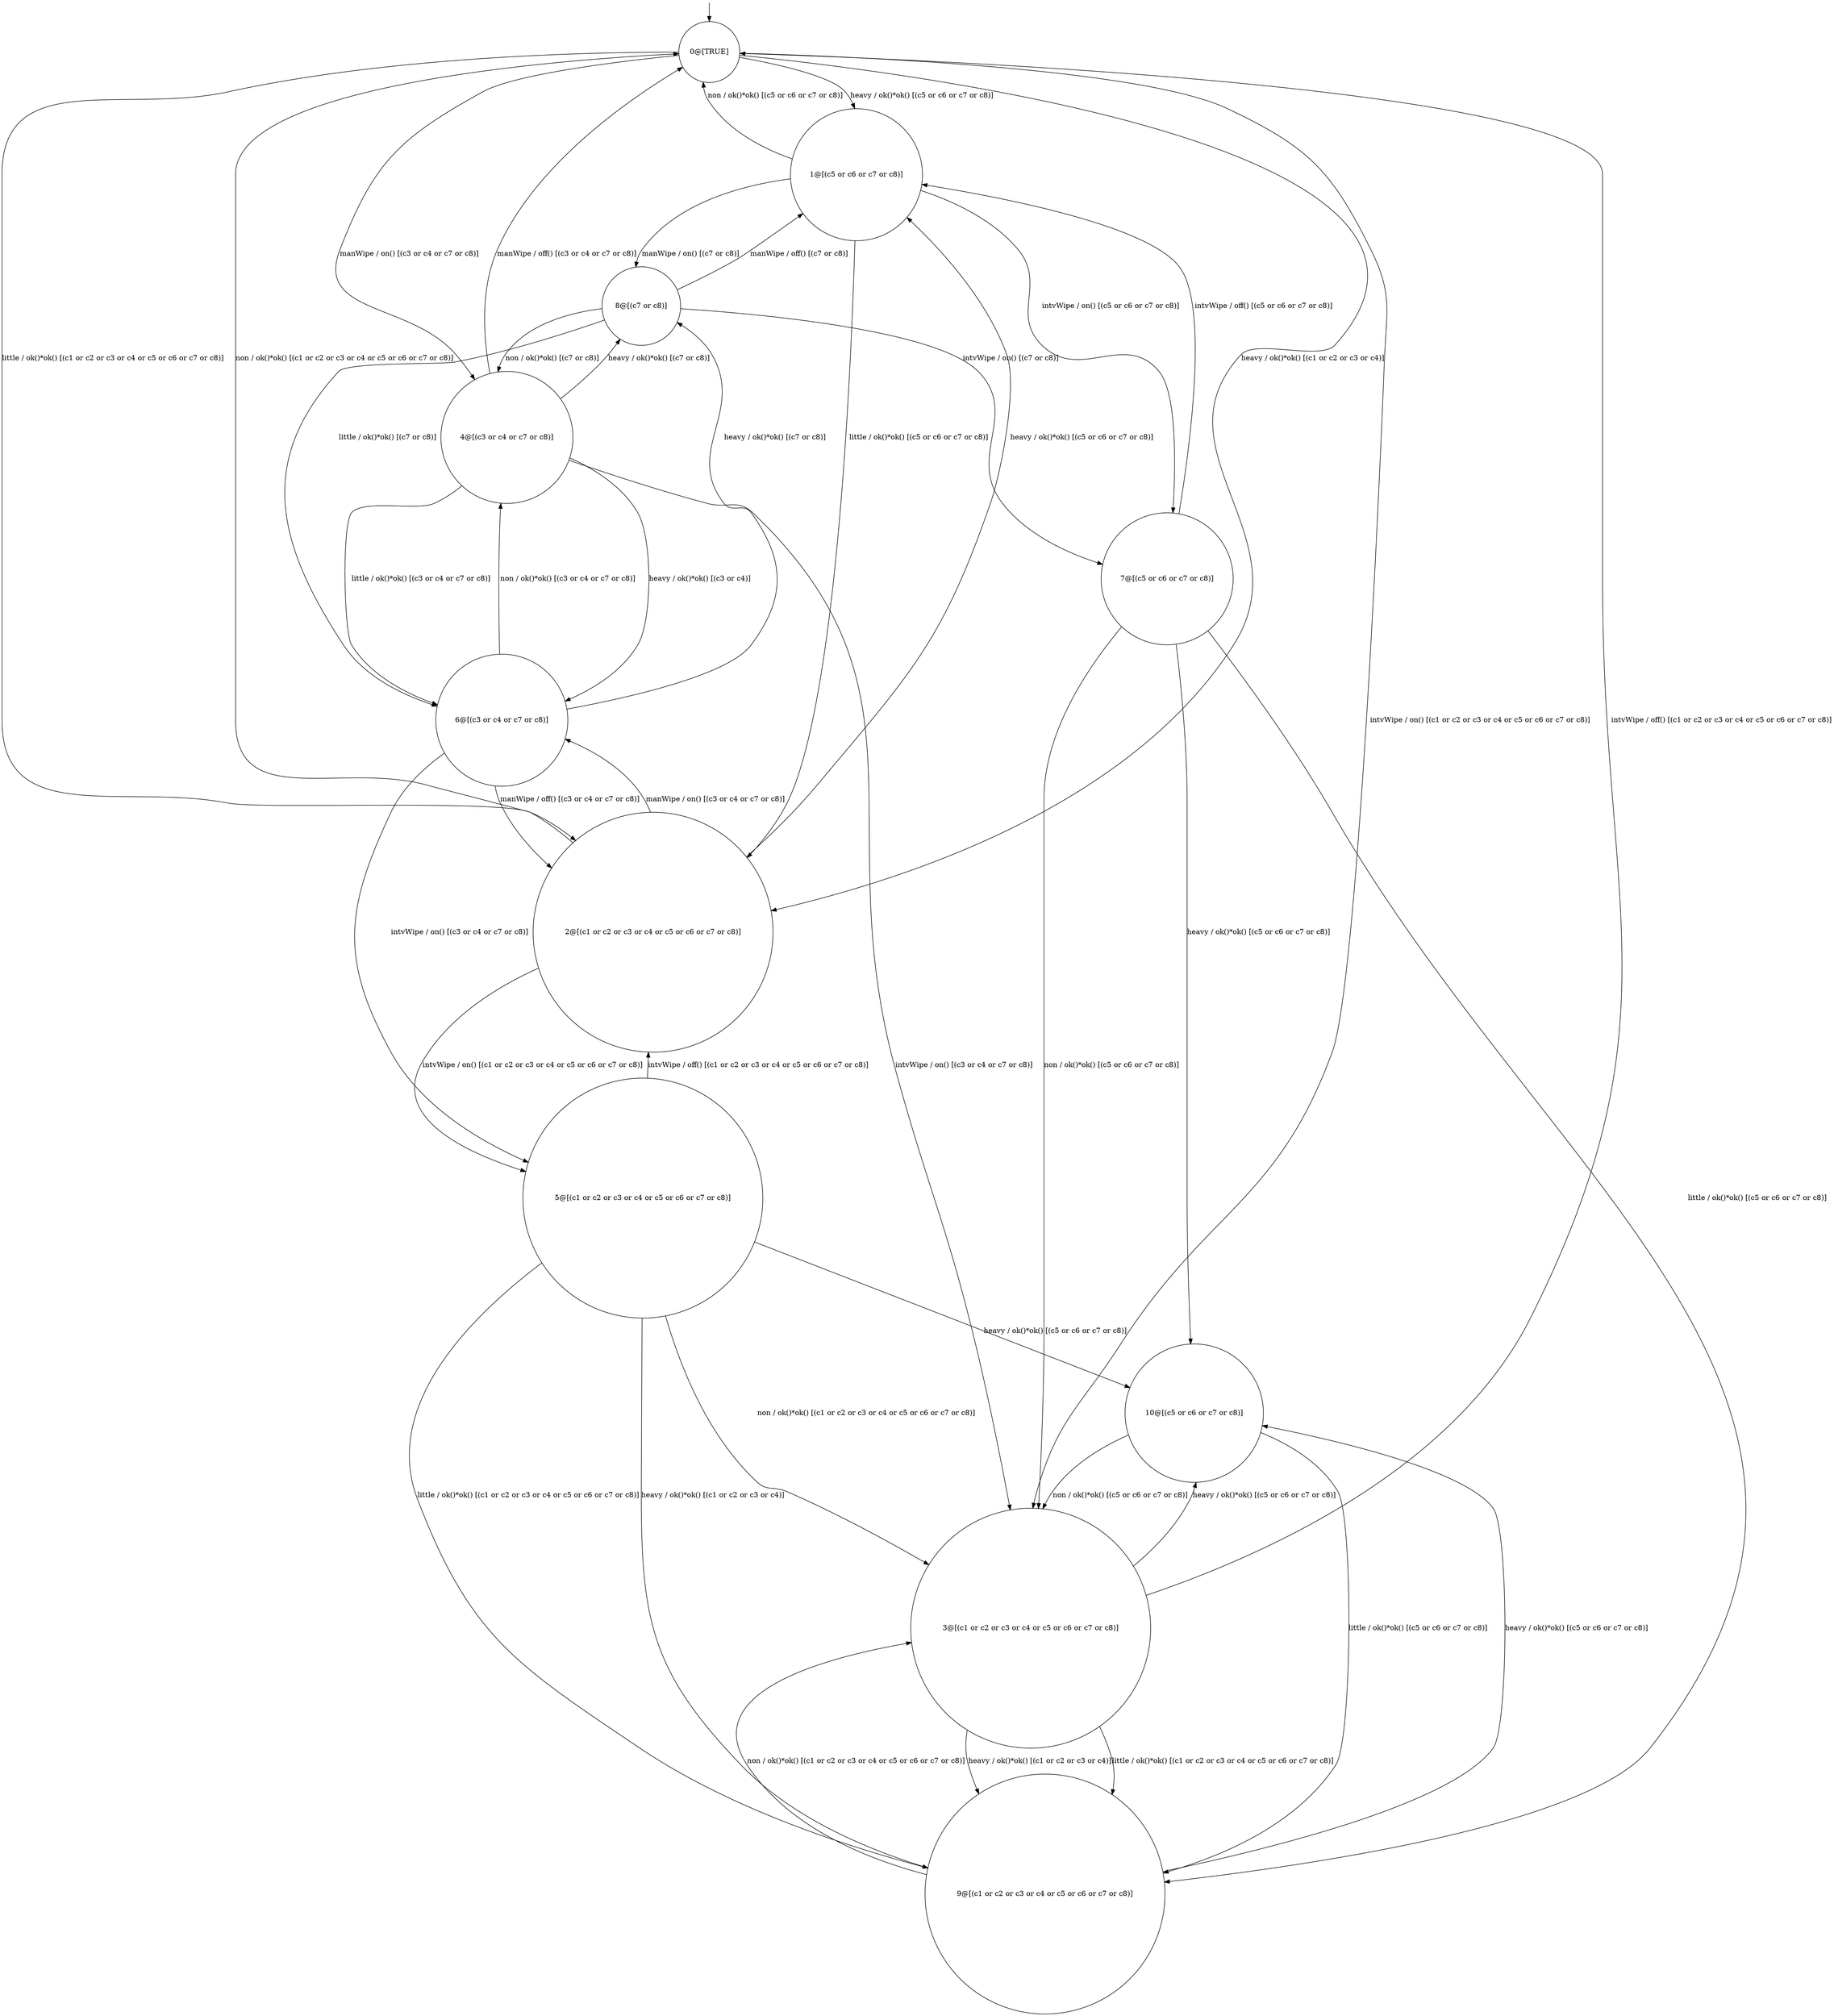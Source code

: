 digraph g {
	edge [lblstyle="above, sloped"];
	s0 [shape="circle" label="0@[TRUE]"];
	s1 [shape="circle" label="1@[(c5 or c6 or c7 or c8)]"];
	s2 [shape="circle" label="2@[(c1 or c2 or c3 or c4 or c5 or c6 or c7 or c8)]"];
	s3 [shape="circle" label="3@[(c1 or c2 or c3 or c4 or c5 or c6 or c7 or c8)]"];
	s4 [shape="circle" label="4@[(c3 or c4 or c7 or c8)]"];
	s5 [shape="circle" label="5@[(c1 or c2 or c3 or c4 or c5 or c6 or c7 or c8)]"];
	s6 [shape="circle" label="6@[(c3 or c4 or c7 or c8)]"];
	s7 [shape="circle" label="7@[(c5 or c6 or c7 or c8)]"];
	s8 [shape="circle" label="8@[(c7 or c8)]"];
	s9 [shape="circle" label="9@[(c1 or c2 or c3 or c4 or c5 or c6 or c7 or c8)]"];
	s10 [shape="circle" label="10@[(c5 or c6 or c7 or c8)]"];
	s0 -> s1 [label="heavy / ok()*ok() [(c5 or c6 or c7 or c8)]"];
	s0 -> s2 [label="heavy / ok()*ok() [(c1 or c2 or c3 or c4)]"];
	s0 -> s3 [label="intvWipe / on() [(c1 or c2 or c3 or c4 or c5 or c6 or c7 or c8)]"];
	s0 -> s2 [label="little / ok()*ok() [(c1 or c2 or c3 or c4 or c5 or c6 or c7 or c8)]"];
	s0 -> s4 [label="manWipe / on() [(c3 or c4 or c7 or c8)]"];
	s1 -> s7 [label="intvWipe / on() [(c5 or c6 or c7 or c8)]"];
	s1 -> s2 [label="little / ok()*ok() [(c5 or c6 or c7 or c8)]"];
	s1 -> s8 [label="manWipe / on() [(c7 or c8)]"];
	s1 -> s0 [label="non / ok()*ok() [(c5 or c6 or c7 or c8)]"];
	s2 -> s1 [label="heavy / ok()*ok() [(c5 or c6 or c7 or c8)]"];
	s2 -> s5 [label="intvWipe / on() [(c1 or c2 or c3 or c4 or c5 or c6 or c7 or c8)]"];
	s2 -> s6 [label="manWipe / on() [(c3 or c4 or c7 or c8)]"];
	s2 -> s0 [label="non / ok()*ok() [(c1 or c2 or c3 or c4 or c5 or c6 or c7 or c8)]"];
	s3 -> s9 [label="heavy / ok()*ok() [(c1 or c2 or c3 or c4)]"];
	s3 -> s10 [label="heavy / ok()*ok() [(c5 or c6 or c7 or c8)]"];
	s3 -> s0 [label="intvWipe / off() [(c1 or c2 or c3 or c4 or c5 or c6 or c7 or c8)]"];
	s3 -> s9 [label="little / ok()*ok() [(c1 or c2 or c3 or c4 or c5 or c6 or c7 or c8)]"];
	s4 -> s6 [label="heavy / ok()*ok() [(c3 or c4)]"];
	s4 -> s8 [label="heavy / ok()*ok() [(c7 or c8)]"];
	s4 -> s3 [label="intvWipe / on() [(c3 or c4 or c7 or c8)]"];
	s4 -> s6 [label="little / ok()*ok() [(c3 or c4 or c7 or c8)]"];
	s4 -> s0 [label="manWipe / off() [(c3 or c4 or c7 or c8)]"];
	s5 -> s9 [label="heavy / ok()*ok() [(c1 or c2 or c3 or c4)]"];
	s5 -> s10 [label="heavy / ok()*ok() [(c5 or c6 or c7 or c8)]"];
	s5 -> s2 [label="intvWipe / off() [(c1 or c2 or c3 or c4 or c5 or c6 or c7 or c8)]"];
	s5 -> s9 [label="little / ok()*ok() [(c1 or c2 or c3 or c4 or c5 or c6 or c7 or c8)]"];
	s5 -> s3 [label="non / ok()*ok() [(c1 or c2 or c3 or c4 or c5 or c6 or c7 or c8)]"];
	s6 -> s8 [label="heavy / ok()*ok() [(c7 or c8)]"];
	s6 -> s5 [label="intvWipe / on() [(c3 or c4 or c7 or c8)]"];
	s6 -> s2 [label="manWipe / off() [(c3 or c4 or c7 or c8)]"];
	s6 -> s4 [label="non / ok()*ok() [(c3 or c4 or c7 or c8)]"];
	s7 -> s10 [label="heavy / ok()*ok() [(c5 or c6 or c7 or c8)]"];
	s7 -> s1 [label="intvWipe / off() [(c5 or c6 or c7 or c8)]"];
	s7 -> s9 [label="little / ok()*ok() [(c5 or c6 or c7 or c8)]"];
	s7 -> s3 [label="non / ok()*ok() [(c5 or c6 or c7 or c8)]"];
	s8 -> s7 [label="intvWipe / on() [(c7 or c8)]"];
	s8 -> s6 [label="little / ok()*ok() [(c7 or c8)]"];
	s8 -> s1 [label="manWipe / off() [(c7 or c8)]"];
	s8 -> s4 [label="non / ok()*ok() [(c7 or c8)]"];
	s9 -> s10 [label="heavy / ok()*ok() [(c5 or c6 or c7 or c8)]"];
	s9 -> s3 [label="non / ok()*ok() [(c1 or c2 or c3 or c4 or c5 or c6 or c7 or c8)]"];
	s10 -> s9 [label="little / ok()*ok() [(c5 or c6 or c7 or c8)]"];
	s10 -> s3 [label="non / ok()*ok() [(c5 or c6 or c7 or c8)]"];
	__start0 [label="" shape="none" width="0" height="0"];
	__start0 -> s0;
}